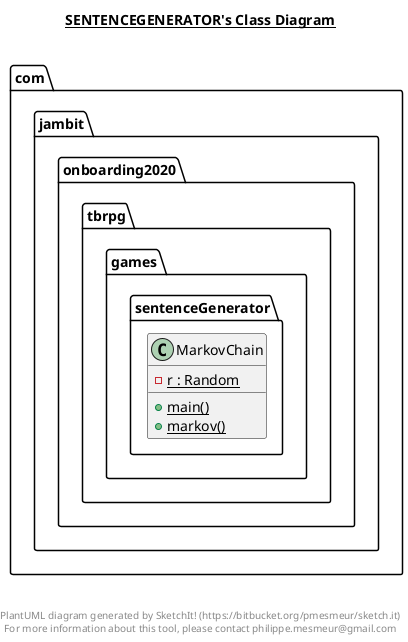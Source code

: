 @startuml

title __SENTENCEGENERATOR's Class Diagram__\n

  namespace com.jambit.onboarding2020.tbrpg {
    namespace games {
      namespace sentenceGenerator {
        class com.jambit.onboarding2020.tbrpg.games.sentenceGenerator.MarkovChain {
            {static} - r : Random
            {static} + main()
            {static} + markov()
        }
      }
    }
  }
  



right footer


PlantUML diagram generated by SketchIt! (https://bitbucket.org/pmesmeur/sketch.it)
For more information about this tool, please contact philippe.mesmeur@gmail.com
endfooter

@enduml
